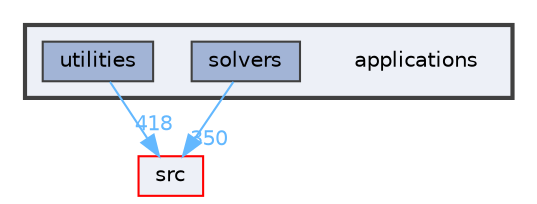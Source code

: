 digraph "applications"
{
 // LATEX_PDF_SIZE
  bgcolor="transparent";
  edge [fontname=Helvetica,fontsize=10,labelfontname=Helvetica,labelfontsize=10];
  node [fontname=Helvetica,fontsize=10,shape=box,height=0.2,width=0.4];
  compound=true
  subgraph clusterdir_a6e4fee11f07c3b70486e88fe92cbbdc {
    graph [ bgcolor="#edf0f7", pencolor="grey25", label="", fontname=Helvetica,fontsize=10 style="filled,bold", URL="dir_a6e4fee11f07c3b70486e88fe92cbbdc.html",tooltip=""]
    dir_a6e4fee11f07c3b70486e88fe92cbbdc [shape=plaintext, label="applications"];
  dir_fdd174abb8ada244b49e98779c87ac3c [label="solvers", fillcolor="#a2b4d6", color="grey25", style="filled", URL="dir_fdd174abb8ada244b49e98779c87ac3c.html",tooltip=""];
  dir_a740ba71acc8f57051af57c325cf1aa6 [label="utilities", fillcolor="#a2b4d6", color="grey25", style="filled", URL="dir_a740ba71acc8f57051af57c325cf1aa6.html",tooltip=""];
  }
  dir_68267d1309a1af8e8297ef4c3efbcdba [label="src", fillcolor="#edf0f7", color="red", style="filled", URL="dir_68267d1309a1af8e8297ef4c3efbcdba.html",tooltip=""];
  dir_fdd174abb8ada244b49e98779c87ac3c->dir_68267d1309a1af8e8297ef4c3efbcdba [headlabel="350", labeldistance=1.5 headhref="dir_003654_003729.html" href="dir_003654_003729.html" color="steelblue1" fontcolor="steelblue1"];
  dir_a740ba71acc8f57051af57c325cf1aa6->dir_68267d1309a1af8e8297ef4c3efbcdba [headlabel="418", labeldistance=1.5 headhref="dir_004241_003729.html" href="dir_004241_003729.html" color="steelblue1" fontcolor="steelblue1"];
}

